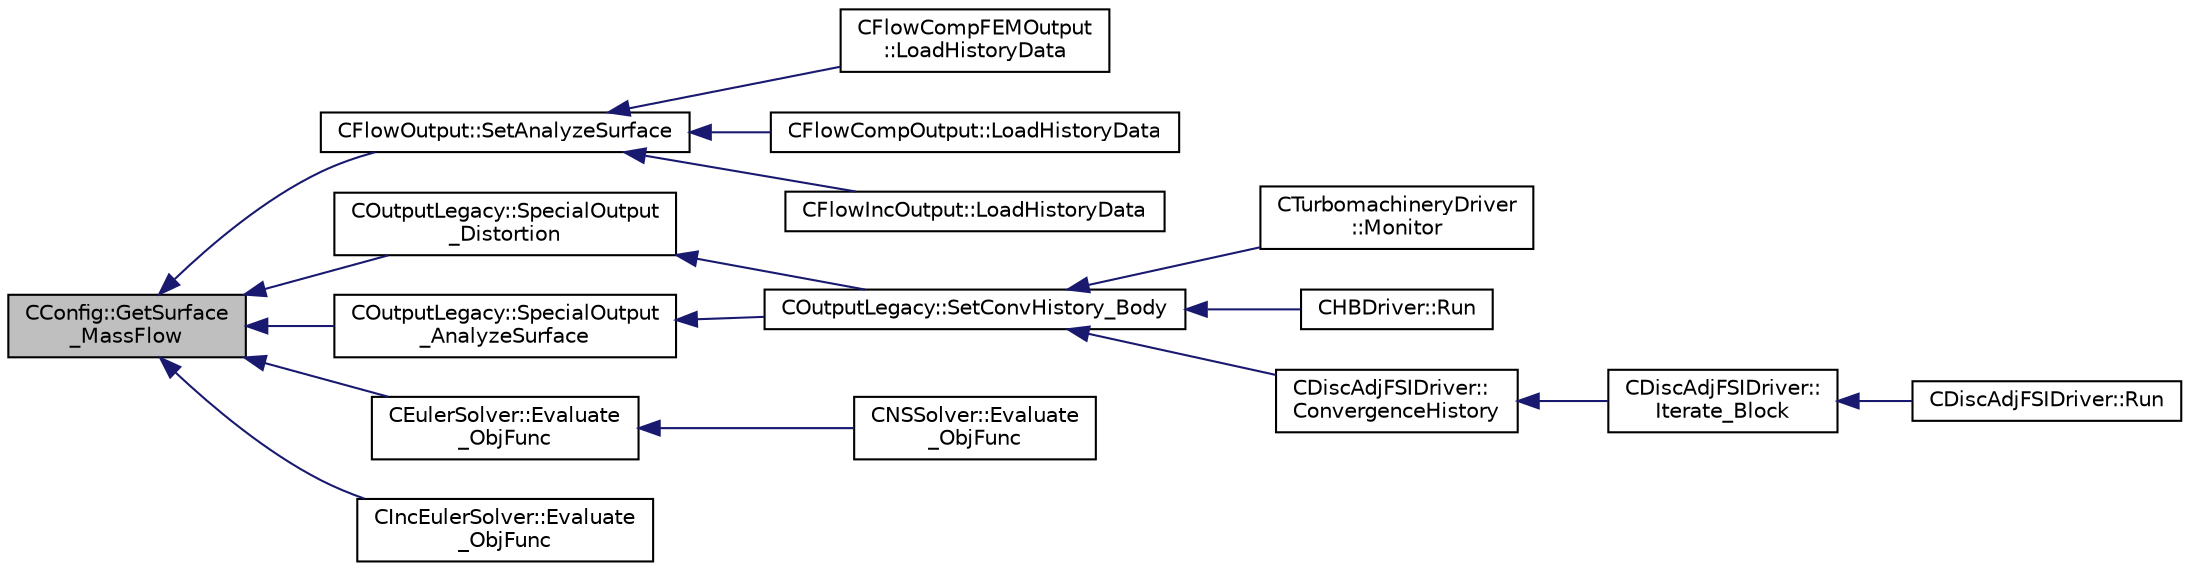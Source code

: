 digraph "CConfig::GetSurface_MassFlow"
{
  edge [fontname="Helvetica",fontsize="10",labelfontname="Helvetica",labelfontsize="10"];
  node [fontname="Helvetica",fontsize="10",shape=record];
  rankdir="LR";
  Node11783 [label="CConfig::GetSurface\l_MassFlow",height=0.2,width=0.4,color="black", fillcolor="grey75", style="filled", fontcolor="black"];
  Node11783 -> Node11784 [dir="back",color="midnightblue",fontsize="10",style="solid",fontname="Helvetica"];
  Node11784 [label="CFlowOutput::SetAnalyzeSurface",height=0.2,width=0.4,color="black", fillcolor="white", style="filled",URL="$class_c_flow_output.html#a3fce259b2fe0a624a311ef889f9ab36c",tooltip="Set flow surface output field values. "];
  Node11784 -> Node11785 [dir="back",color="midnightblue",fontsize="10",style="solid",fontname="Helvetica"];
  Node11785 [label="CFlowCompFEMOutput\l::LoadHistoryData",height=0.2,width=0.4,color="black", fillcolor="white", style="filled",URL="$class_c_flow_comp_f_e_m_output.html#a0a4561b8ab0dffd1052f884062fd9710",tooltip="Load the history output field values. "];
  Node11784 -> Node11786 [dir="back",color="midnightblue",fontsize="10",style="solid",fontname="Helvetica"];
  Node11786 [label="CFlowCompOutput::LoadHistoryData",height=0.2,width=0.4,color="black", fillcolor="white", style="filled",URL="$class_c_flow_comp_output.html#a393cb19a691990ee6e88f844eccc79ed",tooltip="Load the history output field values. "];
  Node11784 -> Node11787 [dir="back",color="midnightblue",fontsize="10",style="solid",fontname="Helvetica"];
  Node11787 [label="CFlowIncOutput::LoadHistoryData",height=0.2,width=0.4,color="black", fillcolor="white", style="filled",URL="$class_c_flow_inc_output.html#a466112efa2e3a89cdd2456701a0480b5",tooltip="Load the history output field values. "];
  Node11783 -> Node11788 [dir="back",color="midnightblue",fontsize="10",style="solid",fontname="Helvetica"];
  Node11788 [label="COutputLegacy::SpecialOutput\l_Distortion",height=0.2,width=0.4,color="black", fillcolor="white", style="filled",URL="$class_c_output_legacy.html#ae4824d60ecd7d71e592f259e8824e0ae",tooltip="Create and write the file with the flow coefficient on the surface. "];
  Node11788 -> Node11789 [dir="back",color="midnightblue",fontsize="10",style="solid",fontname="Helvetica"];
  Node11789 [label="COutputLegacy::SetConvHistory_Body",height=0.2,width=0.4,color="black", fillcolor="white", style="filled",URL="$class_c_output_legacy.html#a217cc0d778a3828499189a9debee47c6",tooltip="Write the history file and the convergence on the screen for serial computations. ..."];
  Node11789 -> Node11790 [dir="back",color="midnightblue",fontsize="10",style="solid",fontname="Helvetica"];
  Node11790 [label="CTurbomachineryDriver\l::Monitor",height=0.2,width=0.4,color="black", fillcolor="white", style="filled",URL="$class_c_turbomachinery_driver.html#a41d7b50bbacef68eb5436293ebb2da4f",tooltip="Monitor the computation. "];
  Node11789 -> Node11791 [dir="back",color="midnightblue",fontsize="10",style="solid",fontname="Helvetica"];
  Node11791 [label="CHBDriver::Run",height=0.2,width=0.4,color="black", fillcolor="white", style="filled",URL="$class_c_h_b_driver.html#a98c0448a8e0404845ee54e25b62eaea9",tooltip="Run a single iteration of a Harmonic Balance problem. "];
  Node11789 -> Node11792 [dir="back",color="midnightblue",fontsize="10",style="solid",fontname="Helvetica"];
  Node11792 [label="CDiscAdjFSIDriver::\lConvergenceHistory",height=0.2,width=0.4,color="black", fillcolor="white", style="filled",URL="$class_c_disc_adj_f_s_i_driver.html#a139dfa2442613879f2b15f28a09c2bd5",tooltip="Output the convergence history. "];
  Node11792 -> Node11793 [dir="back",color="midnightblue",fontsize="10",style="solid",fontname="Helvetica"];
  Node11793 [label="CDiscAdjFSIDriver::\lIterate_Block",height=0.2,width=0.4,color="black", fillcolor="white", style="filled",URL="$class_c_disc_adj_f_s_i_driver.html#a84949f139fa795b7d34d6ff77e82eb5c",tooltip="Iterate a certain block for adjoint FSI - may be the whole set of variables or independent and subite..."];
  Node11793 -> Node11794 [dir="back",color="midnightblue",fontsize="10",style="solid",fontname="Helvetica"];
  Node11794 [label="CDiscAdjFSIDriver::Run",height=0.2,width=0.4,color="black", fillcolor="white", style="filled",URL="$class_c_disc_adj_f_s_i_driver.html#a2e965d6e9c4dcfc296077cae225cab21",tooltip="Run a Discrete Adjoint iteration for the FSI problem. "];
  Node11783 -> Node11795 [dir="back",color="midnightblue",fontsize="10",style="solid",fontname="Helvetica"];
  Node11795 [label="COutputLegacy::SpecialOutput\l_AnalyzeSurface",height=0.2,width=0.4,color="black", fillcolor="white", style="filled",URL="$class_c_output_legacy.html#ae5bab3f07ff9b9d1434626add0d4d332",tooltip="Writes one dimensional output. "];
  Node11795 -> Node11789 [dir="back",color="midnightblue",fontsize="10",style="solid",fontname="Helvetica"];
  Node11783 -> Node11796 [dir="back",color="midnightblue",fontsize="10",style="solid",fontname="Helvetica"];
  Node11796 [label="CEulerSolver::Evaluate\l_ObjFunc",height=0.2,width=0.4,color="black", fillcolor="white", style="filled",URL="$class_c_euler_solver.html#a08e74ee3f041c5fbe83200b2bbc56c64",tooltip="Compute weighted-sum \"combo\" objective output. "];
  Node11796 -> Node11797 [dir="back",color="midnightblue",fontsize="10",style="solid",fontname="Helvetica"];
  Node11797 [label="CNSSolver::Evaluate\l_ObjFunc",height=0.2,width=0.4,color="black", fillcolor="white", style="filled",URL="$class_c_n_s_solver.html#a81c4befad9303937288e9a7394a9eeb6",tooltip="Compute weighted-sum \"combo\" objective output. "];
  Node11783 -> Node11798 [dir="back",color="midnightblue",fontsize="10",style="solid",fontname="Helvetica"];
  Node11798 [label="CIncEulerSolver::Evaluate\l_ObjFunc",height=0.2,width=0.4,color="black", fillcolor="white", style="filled",URL="$class_c_inc_euler_solver.html#ad6fafab9cf231870b47a6a8153de64f9",tooltip="Compute weighted-sum \"combo\" objective output. "];
}
